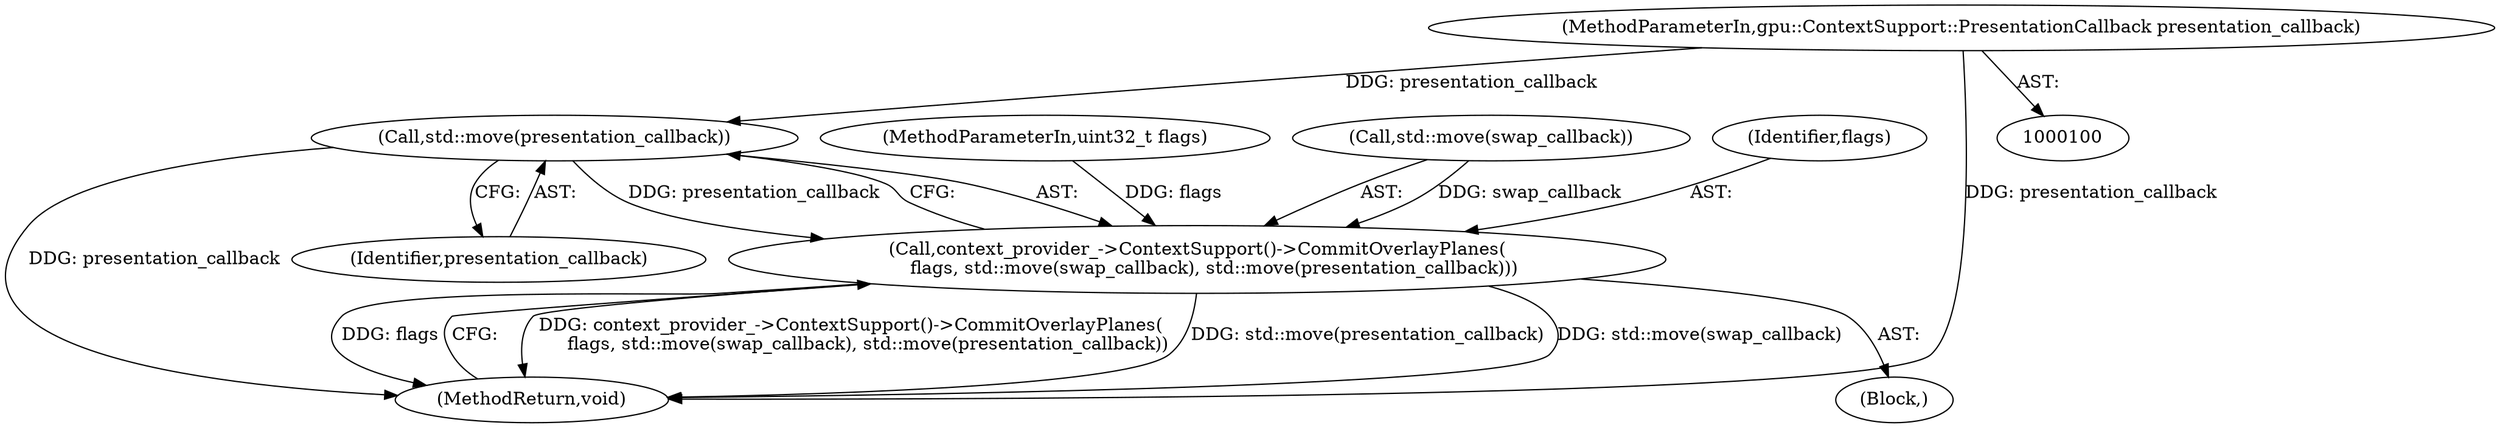 digraph "1_Chrome_4afb628e068367d5b73440537555902cd12416f8@API" {
"1000112" [label="(Call,std::move(presentation_callback))"];
"1000104" [label="(MethodParameterIn,gpu::ContextSupport::PresentationCallback presentation_callback)"];
"1000108" [label="(Call,context_provider_->ContextSupport()->CommitOverlayPlanes(\n      flags, std::move(swap_callback), std::move(presentation_callback)))"];
"1000105" [label="(Block,)"];
"1000113" [label="(Identifier,presentation_callback)"];
"1000102" [label="(MethodParameterIn,uint32_t flags)"];
"1000108" [label="(Call,context_provider_->ContextSupport()->CommitOverlayPlanes(\n      flags, std::move(swap_callback), std::move(presentation_callback)))"];
"1000110" [label="(Call,std::move(swap_callback))"];
"1000109" [label="(Identifier,flags)"];
"1000104" [label="(MethodParameterIn,gpu::ContextSupport::PresentationCallback presentation_callback)"];
"1000114" [label="(MethodReturn,void)"];
"1000112" [label="(Call,std::move(presentation_callback))"];
"1000112" -> "1000108"  [label="AST: "];
"1000112" -> "1000113"  [label="CFG: "];
"1000113" -> "1000112"  [label="AST: "];
"1000108" -> "1000112"  [label="CFG: "];
"1000112" -> "1000114"  [label="DDG: presentation_callback"];
"1000112" -> "1000108"  [label="DDG: presentation_callback"];
"1000104" -> "1000112"  [label="DDG: presentation_callback"];
"1000104" -> "1000100"  [label="AST: "];
"1000104" -> "1000114"  [label="DDG: presentation_callback"];
"1000108" -> "1000105"  [label="AST: "];
"1000109" -> "1000108"  [label="AST: "];
"1000110" -> "1000108"  [label="AST: "];
"1000114" -> "1000108"  [label="CFG: "];
"1000108" -> "1000114"  [label="DDG: context_provider_->ContextSupport()->CommitOverlayPlanes(\n      flags, std::move(swap_callback), std::move(presentation_callback))"];
"1000108" -> "1000114"  [label="DDG: std::move(presentation_callback)"];
"1000108" -> "1000114"  [label="DDG: std::move(swap_callback)"];
"1000108" -> "1000114"  [label="DDG: flags"];
"1000102" -> "1000108"  [label="DDG: flags"];
"1000110" -> "1000108"  [label="DDG: swap_callback"];
}
